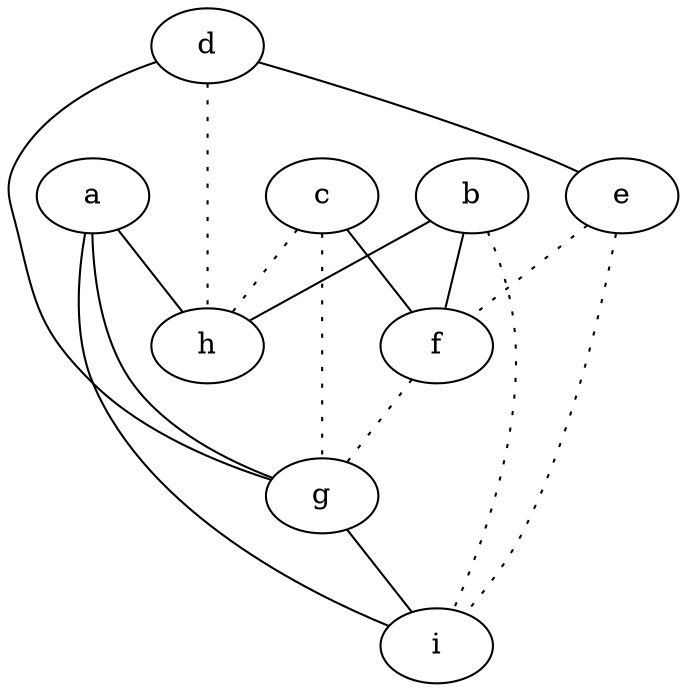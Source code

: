 graph {
a -- g;
a -- h;
a -- i;
b -- f;
b -- h;
b -- i [style=dotted];
c -- f;
c -- g [style=dotted];
c -- h [style=dotted];
d -- e;
d -- g;
d -- h [style=dotted];
e -- f [style=dotted];
e -- i [style=dotted];
f -- g [style=dotted];
g -- i;
}
